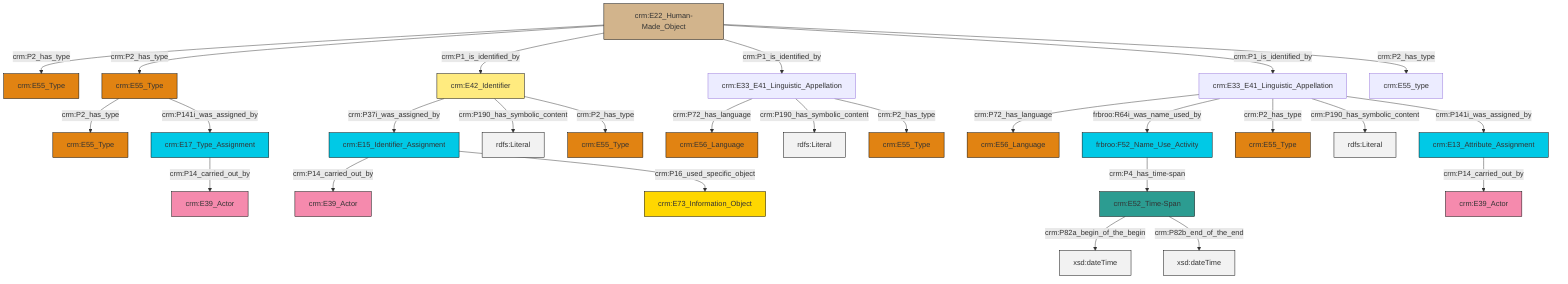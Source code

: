 graph TD
classDef Literal fill:#f2f2f2,stroke:#000000;
classDef CRM_Entity fill:#FFFFFF,stroke:#000000;
classDef Temporal_Entity fill:#00C9E6, stroke:#000000;
classDef Type fill:#E18312, stroke:#000000;
classDef Time-Span fill:#2C9C91, stroke:#000000;
classDef Appellation fill:#FFEB7F, stroke:#000000;
classDef Place fill:#008836, stroke:#000000;
classDef Persistent_Item fill:#B266B2, stroke:#000000;
classDef Conceptual_Object fill:#FFD700, stroke:#000000;
classDef Physical_Thing fill:#D2B48C, stroke:#000000;
classDef Actor fill:#f58aad, stroke:#000000;
classDef PC_Classes fill:#4ce600, stroke:#000000;
classDef Multi fill:#cccccc,stroke:#000000;

0["crm:E22_Human-Made_Object"]:::Physical_Thing -->|crm:P2_has_type| 1["crm:E55_Type"]:::Type
6["crm:E33_E41_Linguistic_Appellation"]:::Default -->|crm:P72_has_language| 8["crm:E56_Language"]:::Type
0["crm:E22_Human-Made_Object"]:::Physical_Thing -->|crm:P2_has_type| 9["crm:E55_Type"]:::Type
4["crm:E33_E41_Linguistic_Appellation"]:::Default -->|crm:P72_has_language| 12["crm:E56_Language"]:::Type
0["crm:E22_Human-Made_Object"]:::Physical_Thing -->|crm:P1_is_identified_by| 2["crm:E42_Identifier"]:::Appellation
23["crm:E52_Time-Span"]:::Time-Span -->|crm:P82a_begin_of_the_begin| 24[xsd:dateTime]:::Literal
0["crm:E22_Human-Made_Object"]:::Physical_Thing -->|crm:P1_is_identified_by| 6["crm:E33_E41_Linguistic_Appellation"]:::Default
0["crm:E22_Human-Made_Object"]:::Physical_Thing -->|crm:P1_is_identified_by| 4["crm:E33_E41_Linguistic_Appellation"]:::Default
2["crm:E42_Identifier"]:::Appellation -->|crm:P37i_was_assigned_by| 35["crm:E15_Identifier_Assignment"]:::Temporal_Entity
9["crm:E55_Type"]:::Type -->|crm:P2_has_type| 29["crm:E55_Type"]:::Type
18["crm:E13_Attribute_Assignment"]:::Temporal_Entity -->|crm:P14_carried_out_by| 38["crm:E39_Actor"]:::Actor
35["crm:E15_Identifier_Assignment"]:::Temporal_Entity -->|crm:P14_carried_out_by| 10["crm:E39_Actor"]:::Actor
35["crm:E15_Identifier_Assignment"]:::Temporal_Entity -->|crm:P16_used_specific_object| 39["crm:E73_Information_Object"]:::Conceptual_Object
4["crm:E33_E41_Linguistic_Appellation"]:::Default -->|frbroo:R64i_was_name_used_by| 41["frbroo:F52_Name_Use_Activity"]:::Temporal_Entity
6["crm:E33_E41_Linguistic_Appellation"]:::Default -->|crm:P190_has_symbolic_content| 42[rdfs:Literal]:::Literal
0["crm:E22_Human-Made_Object"]:::Physical_Thing -->|crm:P2_has_type| 43["crm:E55_type"]:::Default
32["crm:E17_Type_Assignment"]:::Temporal_Entity -->|crm:P14_carried_out_by| 13["crm:E39_Actor"]:::Actor
6["crm:E33_E41_Linguistic_Appellation"]:::Default -->|crm:P2_has_type| 16["crm:E55_Type"]:::Type
4["crm:E33_E41_Linguistic_Appellation"]:::Default -->|crm:P2_has_type| 20["crm:E55_Type"]:::Type
2["crm:E42_Identifier"]:::Appellation -->|crm:P190_has_symbolic_content| 47[rdfs:Literal]:::Literal
23["crm:E52_Time-Span"]:::Time-Span -->|crm:P82b_end_of_the_end| 48[xsd:dateTime]:::Literal
4["crm:E33_E41_Linguistic_Appellation"]:::Default -->|crm:P190_has_symbolic_content| 49[rdfs:Literal]:::Literal
9["crm:E55_Type"]:::Type -->|crm:P141i_was_assigned_by| 32["crm:E17_Type_Assignment"]:::Temporal_Entity
4["crm:E33_E41_Linguistic_Appellation"]:::Default -->|crm:P141i_was_assigned_by| 18["crm:E13_Attribute_Assignment"]:::Temporal_Entity
41["frbroo:F52_Name_Use_Activity"]:::Temporal_Entity -->|crm:P4_has_time-span| 23["crm:E52_Time-Span"]:::Time-Span
2["crm:E42_Identifier"]:::Appellation -->|crm:P2_has_type| 25["crm:E55_Type"]:::Type